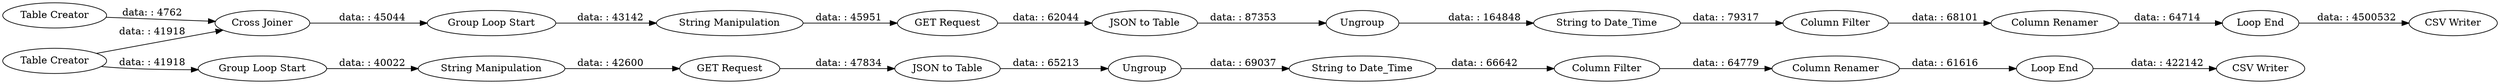 digraph {
	"5595064171567081020_1287" [label="Column Renamer"]
	"5595064171567081020_1283" [label="Table Creator"]
	"5595064171567081020_1310" [label=Ungroup]
	"5595064171567081020_1308" [label="Column Renamer"]
	"5595064171567081020_1301" [label="CSV Writer"]
	"5595064171567081020_1280" [label="GET Request"]
	"5595064171567081020_1278" [label="String Manipulation"]
	"5595064171567081020_1299" [label="Group Loop Start"]
	"5595064171567081020_1288" [label="Column Filter"]
	"5595064171567081020_1306" [label="GET Request"]
	"5595064171567081020_1305" [label="String Manipulation"]
	"5595064171567081020_1276" [label="Table Creator"]
	"5595064171567081020_1311" [label="Column Filter"]
	"5595064171567081020_1285" [label="String to Date_Time"]
	"5595064171567081020_1312" [label="JSON to Table"]
	"5595064171567081020_1314" [label="Loop End"]
	"5595064171567081020_1309" [label="String to Date_Time"]
	"5595064171567081020_1284" [label="Cross Joiner"]
	"5595064171567081020_1281" [label="JSON to Table"]
	"5595064171567081020_1315" [label="CSV Writer"]
	"5595064171567081020_1300" [label="Loop End"]
	"5595064171567081020_1279" [label=Ungroup]
	"5595064171567081020_1313" [label="Group Loop Start"]
	"5595064171567081020_1276" -> "5595064171567081020_1284" [label="data: : 41918"]
	"5595064171567081020_1310" -> "5595064171567081020_1309" [label="data: : 69037"]
	"5595064171567081020_1284" -> "5595064171567081020_1299" [label="data: : 45044"]
	"5595064171567081020_1280" -> "5595064171567081020_1281" [label="data: : 62044"]
	"5595064171567081020_1312" -> "5595064171567081020_1310" [label="data: : 65213"]
	"5595064171567081020_1285" -> "5595064171567081020_1288" [label="data: : 79317"]
	"5595064171567081020_1288" -> "5595064171567081020_1287" [label="data: : 68101"]
	"5595064171567081020_1281" -> "5595064171567081020_1279" [label="data: : 87353"]
	"5595064171567081020_1314" -> "5595064171567081020_1315" [label="data: : 422142"]
	"5595064171567081020_1279" -> "5595064171567081020_1285" [label="data: : 164848"]
	"5595064171567081020_1283" -> "5595064171567081020_1284" [label="data: : 4762"]
	"5595064171567081020_1300" -> "5595064171567081020_1301" [label="data: : 4500532"]
	"5595064171567081020_1309" -> "5595064171567081020_1311" [label="data: : 66642"]
	"5595064171567081020_1313" -> "5595064171567081020_1305" [label="data: : 40022"]
	"5595064171567081020_1308" -> "5595064171567081020_1314" [label="data: : 61616"]
	"5595064171567081020_1299" -> "5595064171567081020_1278" [label="data: : 43142"]
	"5595064171567081020_1287" -> "5595064171567081020_1300" [label="data: : 64714"]
	"5595064171567081020_1276" -> "5595064171567081020_1313" [label="data: : 41918"]
	"5595064171567081020_1311" -> "5595064171567081020_1308" [label="data: : 64779"]
	"5595064171567081020_1306" -> "5595064171567081020_1312" [label="data: : 47834"]
	"5595064171567081020_1305" -> "5595064171567081020_1306" [label="data: : 42600"]
	"5595064171567081020_1278" -> "5595064171567081020_1280" [label="data: : 45951"]
	rankdir=LR
}
